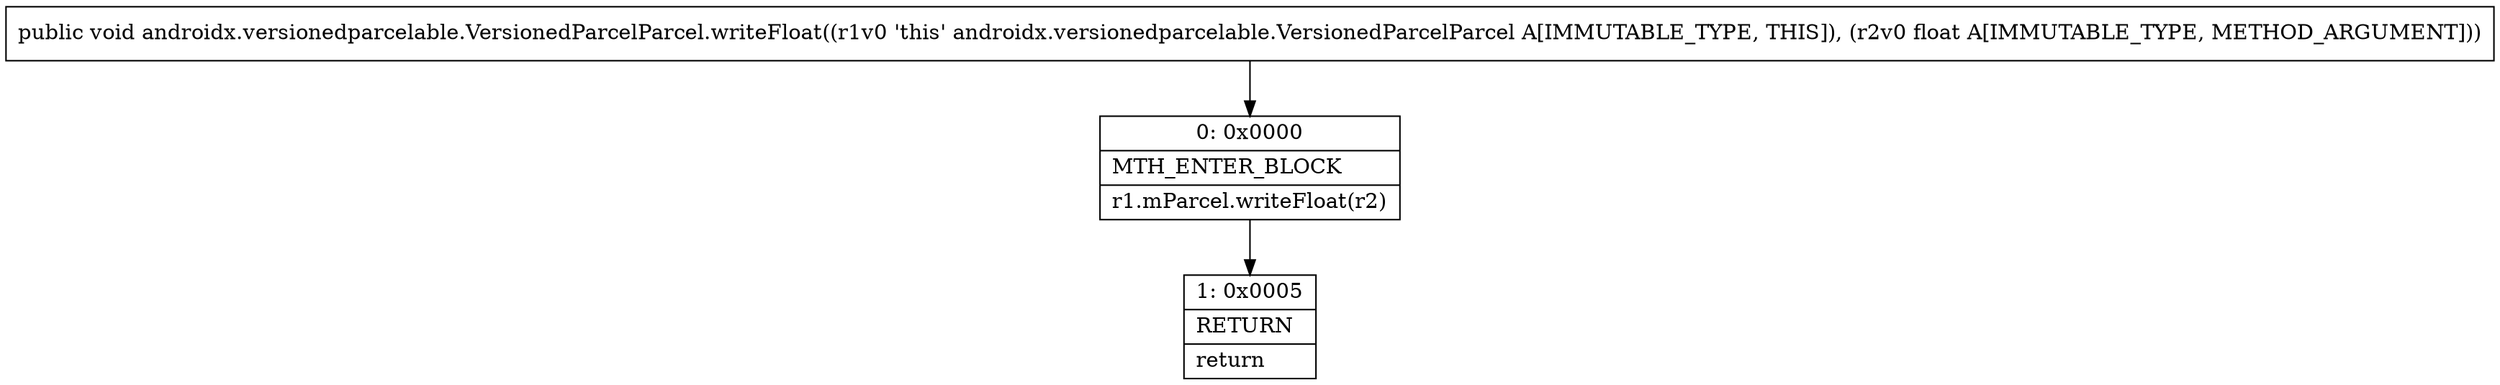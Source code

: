 digraph "CFG forandroidx.versionedparcelable.VersionedParcelParcel.writeFloat(F)V" {
Node_0 [shape=record,label="{0\:\ 0x0000|MTH_ENTER_BLOCK\l|r1.mParcel.writeFloat(r2)\l}"];
Node_1 [shape=record,label="{1\:\ 0x0005|RETURN\l|return\l}"];
MethodNode[shape=record,label="{public void androidx.versionedparcelable.VersionedParcelParcel.writeFloat((r1v0 'this' androidx.versionedparcelable.VersionedParcelParcel A[IMMUTABLE_TYPE, THIS]), (r2v0 float A[IMMUTABLE_TYPE, METHOD_ARGUMENT])) }"];
MethodNode -> Node_0;
Node_0 -> Node_1;
}

